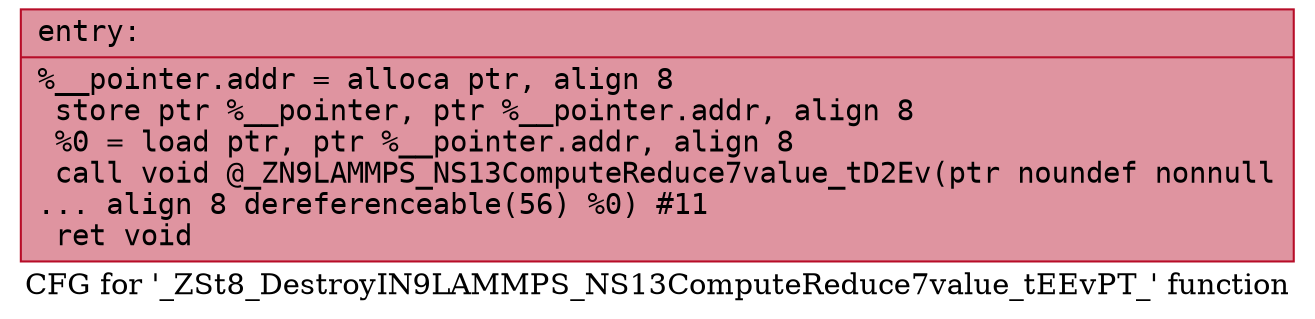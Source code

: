 digraph "CFG for '_ZSt8_DestroyIN9LAMMPS_NS13ComputeReduce7value_tEEvPT_' function" {
	label="CFG for '_ZSt8_DestroyIN9LAMMPS_NS13ComputeReduce7value_tEEvPT_' function";

	Node0x5591402aa4a0 [shape=record,color="#b70d28ff", style=filled, fillcolor="#b70d2870" fontname="Courier",label="{entry:\l|  %__pointer.addr = alloca ptr, align 8\l  store ptr %__pointer, ptr %__pointer.addr, align 8\l  %0 = load ptr, ptr %__pointer.addr, align 8\l  call void @_ZN9LAMMPS_NS13ComputeReduce7value_tD2Ev(ptr noundef nonnull\l... align 8 dereferenceable(56) %0) #11\l  ret void\l}"];
}

